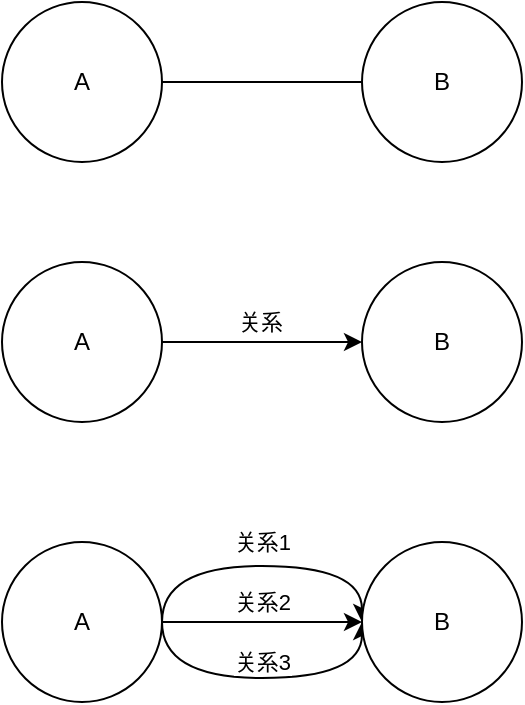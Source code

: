 <mxfile version="16.1.2" type="github">
  <diagram id="MFKVSlRv5THOJj1615T8" name="Page-1">
    <mxGraphModel dx="2032" dy="780" grid="1" gridSize="10" guides="1" tooltips="1" connect="1" arrows="1" fold="1" page="1" pageScale="1" pageWidth="827" pageHeight="1169" math="0" shadow="0">
      <root>
        <mxCell id="0" />
        <mxCell id="1" parent="0" />
        <mxCell id="R0l-vmK1IEXM8kcUDW_q-3" style="edgeStyle=orthogonalEdgeStyle;rounded=0;orthogonalLoop=1;jettySize=auto;html=1;exitX=1;exitY=0.5;exitDx=0;exitDy=0;entryX=0;entryY=0.5;entryDx=0;entryDy=0;endArrow=none;endFill=0;" edge="1" parent="1" source="R0l-vmK1IEXM8kcUDW_q-1" target="R0l-vmK1IEXM8kcUDW_q-2">
          <mxGeometry relative="1" as="geometry" />
        </mxCell>
        <mxCell id="R0l-vmK1IEXM8kcUDW_q-1" value="A" style="ellipse;whiteSpace=wrap;html=1;aspect=fixed;" vertex="1" parent="1">
          <mxGeometry x="120" y="270" width="80" height="80" as="geometry" />
        </mxCell>
        <mxCell id="R0l-vmK1IEXM8kcUDW_q-2" value="B" style="ellipse;whiteSpace=wrap;html=1;aspect=fixed;" vertex="1" parent="1">
          <mxGeometry x="300" y="270" width="80" height="80" as="geometry" />
        </mxCell>
        <mxCell id="R0l-vmK1IEXM8kcUDW_q-4" style="edgeStyle=orthogonalEdgeStyle;rounded=0;orthogonalLoop=1;jettySize=auto;html=1;exitX=1;exitY=0.5;exitDx=0;exitDy=0;entryX=0;entryY=0.5;entryDx=0;entryDy=0;endArrow=classic;endFill=1;" edge="1" parent="1" source="R0l-vmK1IEXM8kcUDW_q-5" target="R0l-vmK1IEXM8kcUDW_q-6">
          <mxGeometry relative="1" as="geometry" />
        </mxCell>
        <mxCell id="R0l-vmK1IEXM8kcUDW_q-7" value="关系" style="edgeLabel;html=1;align=center;verticalAlign=middle;resizable=0;points=[];" vertex="1" connectable="0" parent="R0l-vmK1IEXM8kcUDW_q-4">
          <mxGeometry x="-0.026" y="-3" relative="1" as="geometry">
            <mxPoint y="-13" as="offset" />
          </mxGeometry>
        </mxCell>
        <mxCell id="R0l-vmK1IEXM8kcUDW_q-5" value="A" style="ellipse;whiteSpace=wrap;html=1;aspect=fixed;" vertex="1" parent="1">
          <mxGeometry x="120" y="400" width="80" height="80" as="geometry" />
        </mxCell>
        <mxCell id="R0l-vmK1IEXM8kcUDW_q-6" value="B" style="ellipse;whiteSpace=wrap;html=1;aspect=fixed;" vertex="1" parent="1">
          <mxGeometry x="300" y="400" width="80" height="80" as="geometry" />
        </mxCell>
        <mxCell id="R0l-vmK1IEXM8kcUDW_q-8" style="edgeStyle=orthogonalEdgeStyle;rounded=0;orthogonalLoop=1;jettySize=auto;html=1;exitX=1;exitY=0.5;exitDx=0;exitDy=0;entryX=0;entryY=0.5;entryDx=0;entryDy=0;endArrow=classic;endFill=1;curved=1;" edge="1" parent="1" source="R0l-vmK1IEXM8kcUDW_q-10" target="R0l-vmK1IEXM8kcUDW_q-11">
          <mxGeometry relative="1" as="geometry">
            <Array as="points">
              <mxPoint x="200" y="552" />
              <mxPoint x="300" y="552" />
            </Array>
          </mxGeometry>
        </mxCell>
        <mxCell id="R0l-vmK1IEXM8kcUDW_q-9" value="关系1" style="edgeLabel;html=1;align=center;verticalAlign=middle;resizable=0;points=[];" vertex="1" connectable="0" parent="R0l-vmK1IEXM8kcUDW_q-8">
          <mxGeometry x="-0.026" y="-3" relative="1" as="geometry">
            <mxPoint x="2" y="-15" as="offset" />
          </mxGeometry>
        </mxCell>
        <mxCell id="R0l-vmK1IEXM8kcUDW_q-13" style="edgeStyle=orthogonalEdgeStyle;curved=1;rounded=0;orthogonalLoop=1;jettySize=auto;html=1;exitX=1;exitY=0.5;exitDx=0;exitDy=0;entryX=0;entryY=0.5;entryDx=0;entryDy=0;endArrow=classic;endFill=1;" edge="1" parent="1" source="R0l-vmK1IEXM8kcUDW_q-10" target="R0l-vmK1IEXM8kcUDW_q-11">
          <mxGeometry relative="1" as="geometry" />
        </mxCell>
        <mxCell id="R0l-vmK1IEXM8kcUDW_q-15" value="关系2" style="edgeLabel;html=1;align=center;verticalAlign=middle;resizable=0;points=[];" vertex="1" connectable="0" parent="R0l-vmK1IEXM8kcUDW_q-13">
          <mxGeometry x="-0.068" y="1" relative="1" as="geometry">
            <mxPoint x="3" y="-9" as="offset" />
          </mxGeometry>
        </mxCell>
        <mxCell id="R0l-vmK1IEXM8kcUDW_q-14" style="edgeStyle=orthogonalEdgeStyle;curved=1;rounded=0;orthogonalLoop=1;jettySize=auto;html=1;exitX=1;exitY=0.5;exitDx=0;exitDy=0;entryX=0;entryY=0.5;entryDx=0;entryDy=0;endArrow=classic;endFill=1;" edge="1" parent="1" source="R0l-vmK1IEXM8kcUDW_q-10" target="R0l-vmK1IEXM8kcUDW_q-11">
          <mxGeometry relative="1" as="geometry">
            <Array as="points">
              <mxPoint x="200" y="608" />
              <mxPoint x="300" y="608" />
            </Array>
          </mxGeometry>
        </mxCell>
        <mxCell id="R0l-vmK1IEXM8kcUDW_q-16" value="关系3" style="edgeLabel;html=1;align=center;verticalAlign=middle;resizable=0;points=[];" vertex="1" connectable="0" parent="R0l-vmK1IEXM8kcUDW_q-14">
          <mxGeometry x="0.001" relative="1" as="geometry">
            <mxPoint y="-8" as="offset" />
          </mxGeometry>
        </mxCell>
        <mxCell id="R0l-vmK1IEXM8kcUDW_q-10" value="A" style="ellipse;whiteSpace=wrap;html=1;aspect=fixed;" vertex="1" parent="1">
          <mxGeometry x="120" y="540" width="80" height="80" as="geometry" />
        </mxCell>
        <mxCell id="R0l-vmK1IEXM8kcUDW_q-11" value="B" style="ellipse;whiteSpace=wrap;html=1;aspect=fixed;" vertex="1" parent="1">
          <mxGeometry x="300" y="540" width="80" height="80" as="geometry" />
        </mxCell>
      </root>
    </mxGraphModel>
  </diagram>
</mxfile>
